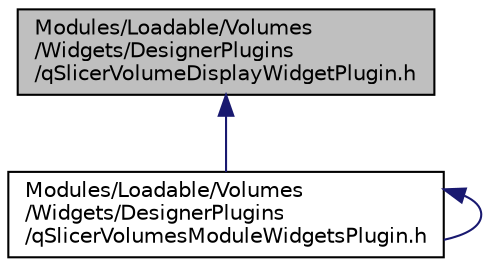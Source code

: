 digraph "Modules/Loadable/Volumes/Widgets/DesignerPlugins/qSlicerVolumeDisplayWidgetPlugin.h"
{
  bgcolor="transparent";
  edge [fontname="Helvetica",fontsize="10",labelfontname="Helvetica",labelfontsize="10"];
  node [fontname="Helvetica",fontsize="10",shape=record];
  Node5 [label="Modules/Loadable/Volumes\l/Widgets/DesignerPlugins\l/qSlicerVolumeDisplayWidgetPlugin.h",height=0.2,width=0.4,color="black", fillcolor="grey75", style="filled", fontcolor="black"];
  Node5 -> Node6 [dir="back",color="midnightblue",fontsize="10",style="solid",fontname="Helvetica"];
  Node6 [label="Modules/Loadable/Volumes\l/Widgets/DesignerPlugins\l/qSlicerVolumesModuleWidgetsPlugin.h",height=0.2,width=0.4,color="black",URL="$qSlicerVolumesModuleWidgetsPlugin_8h.html"];
  Node6 -> Node6 [dir="back",color="midnightblue",fontsize="10",style="solid",fontname="Helvetica"];
}
